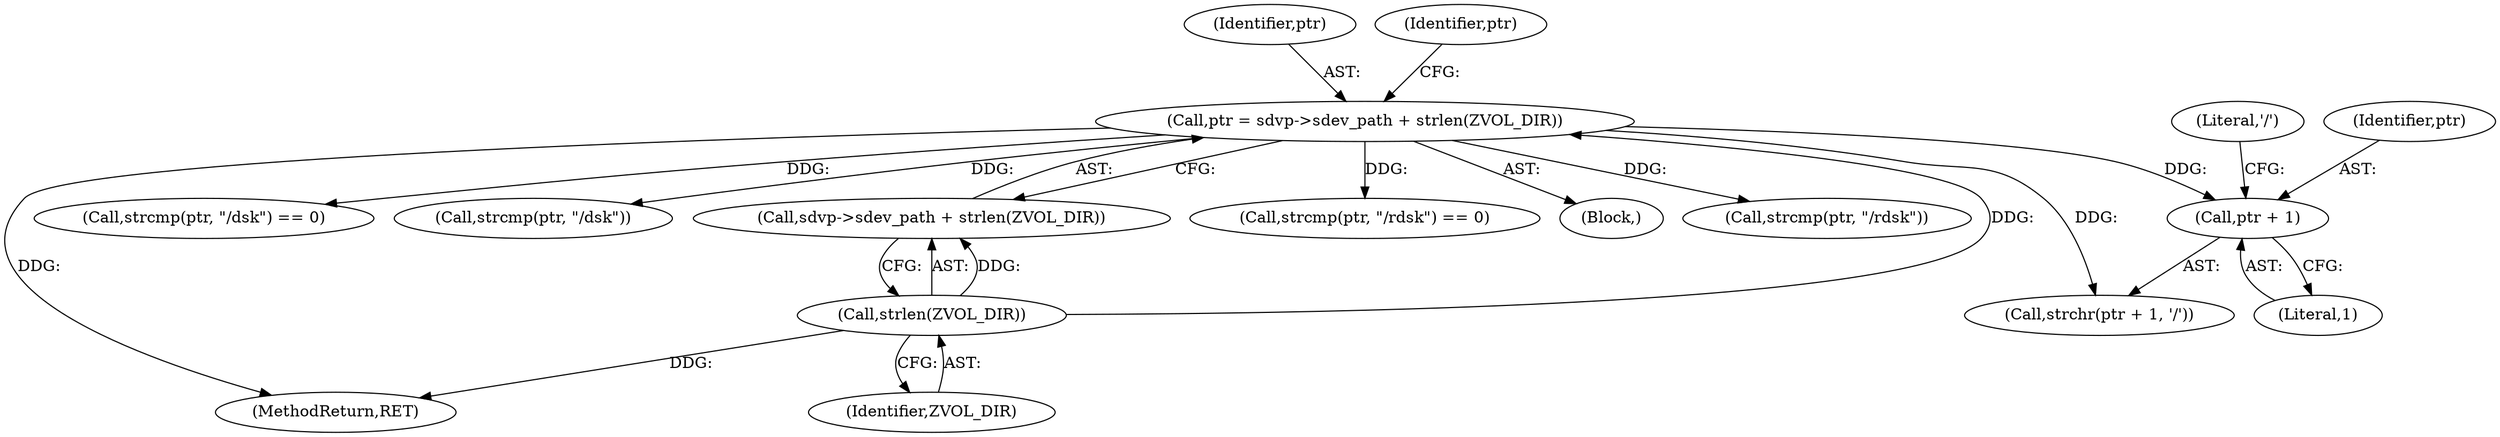 digraph "0_illumos-gate_d65686849024838243515b5c40ae2c479460b4b5@pointer" {
"1000228" [label="(Call,ptr + 1)"];
"1000184" [label="(Call,ptr = sdvp->sdev_path + strlen(ZVOL_DIR))"];
"1000190" [label="(Call,strlen(ZVOL_DIR))"];
"1000231" [label="(Literal,'/')"];
"1000262" [label="(MethodReturn,RET)"];
"1000230" [label="(Literal,1)"];
"1000186" [label="(Call,sdvp->sdev_path + strlen(ZVOL_DIR))"];
"1000228" [label="(Call,ptr + 1)"];
"1000194" [label="(Call,strcmp(ptr, \"/dsk\") == 0)"];
"1000195" [label="(Call,strcmp(ptr, \"/dsk\"))"];
"1000227" [label="(Call,strchr(ptr + 1, '/'))"];
"1000190" [label="(Call,strlen(ZVOL_DIR))"];
"1000199" [label="(Call,strcmp(ptr, \"/rdsk\") == 0)"];
"1000184" [label="(Call,ptr = sdvp->sdev_path + strlen(ZVOL_DIR))"];
"1000191" [label="(Identifier,ZVOL_DIR)"];
"1000107" [label="(Block,)"];
"1000185" [label="(Identifier,ptr)"];
"1000229" [label="(Identifier,ptr)"];
"1000200" [label="(Call,strcmp(ptr, \"/rdsk\"))"];
"1000196" [label="(Identifier,ptr)"];
"1000228" -> "1000227"  [label="AST: "];
"1000228" -> "1000230"  [label="CFG: "];
"1000229" -> "1000228"  [label="AST: "];
"1000230" -> "1000228"  [label="AST: "];
"1000231" -> "1000228"  [label="CFG: "];
"1000184" -> "1000228"  [label="DDG: "];
"1000184" -> "1000107"  [label="AST: "];
"1000184" -> "1000186"  [label="CFG: "];
"1000185" -> "1000184"  [label="AST: "];
"1000186" -> "1000184"  [label="AST: "];
"1000196" -> "1000184"  [label="CFG: "];
"1000184" -> "1000262"  [label="DDG: "];
"1000190" -> "1000184"  [label="DDG: "];
"1000184" -> "1000194"  [label="DDG: "];
"1000184" -> "1000195"  [label="DDG: "];
"1000184" -> "1000199"  [label="DDG: "];
"1000184" -> "1000200"  [label="DDG: "];
"1000184" -> "1000227"  [label="DDG: "];
"1000190" -> "1000186"  [label="AST: "];
"1000190" -> "1000191"  [label="CFG: "];
"1000191" -> "1000190"  [label="AST: "];
"1000186" -> "1000190"  [label="CFG: "];
"1000190" -> "1000262"  [label="DDG: "];
"1000190" -> "1000186"  [label="DDG: "];
}
